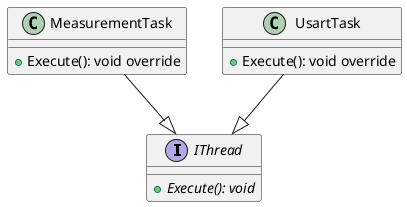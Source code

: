 @startuml thread_management

interface IThread {
  +Execute(): void {abstract}
}

class MeasurementTask {
  +Execute(): void override
}

class UsartTask {
  +Execute(): void override
}

MeasurementTask --|> IThread
UsartTask --|> IThread

@enduml